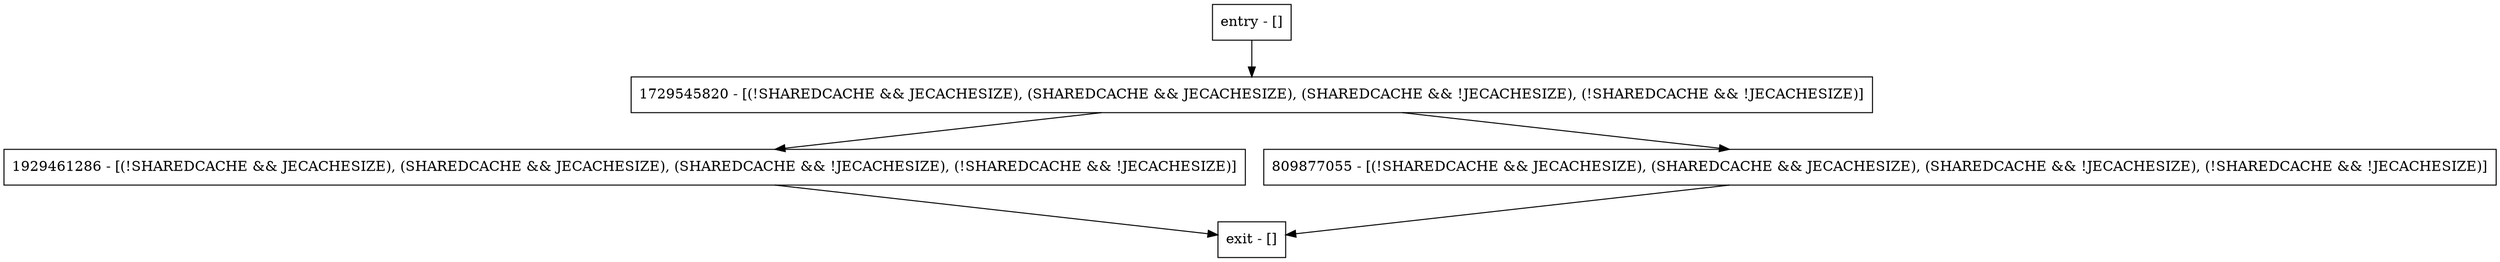digraph parseBoolean {
node [shape=record];
entry [label="entry - []"];
exit [label="exit - []"];
1929461286 [label="1929461286 - [(!SHAREDCACHE && JECACHESIZE), (SHAREDCACHE && JECACHESIZE), (SHAREDCACHE && !JECACHESIZE), (!SHAREDCACHE && !JECACHESIZE)]"];
1729545820 [label="1729545820 - [(!SHAREDCACHE && JECACHESIZE), (SHAREDCACHE && JECACHESIZE), (SHAREDCACHE && !JECACHESIZE), (!SHAREDCACHE && !JECACHESIZE)]"];
809877055 [label="809877055 - [(!SHAREDCACHE && JECACHESIZE), (SHAREDCACHE && JECACHESIZE), (SHAREDCACHE && !JECACHESIZE), (!SHAREDCACHE && !JECACHESIZE)]"];
entry;
exit;
entry -> 1729545820;
1929461286 -> exit;
1729545820 -> 1929461286;
1729545820 -> 809877055;
809877055 -> exit;
}
